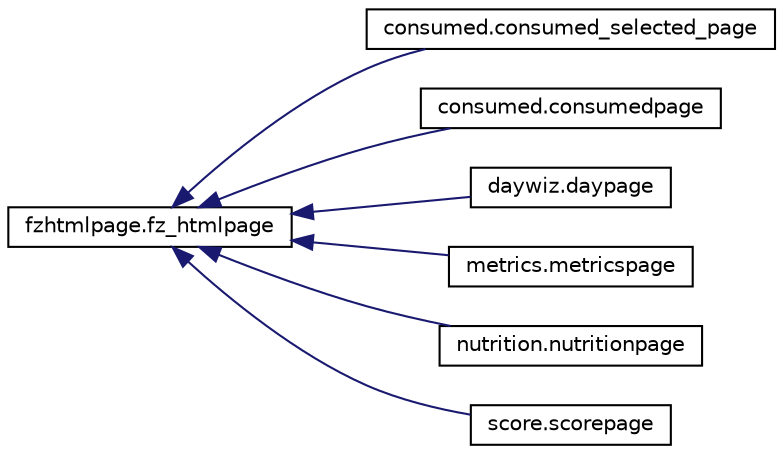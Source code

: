 digraph "Graphical Class Hierarchy"
{
 // LATEX_PDF_SIZE
  edge [fontname="Helvetica",fontsize="10",labelfontname="Helvetica",labelfontsize="10"];
  node [fontname="Helvetica",fontsize="10",shape=record];
  rankdir="LR";
  Node0 [label="fzhtmlpage.fz_htmlpage",height=0.2,width=0.4,color="black", fillcolor="white", style="filled",URL="$classfzhtmlpage_1_1fz__htmlpage.html",tooltip=" "];
  Node0 -> Node1 [dir="back",color="midnightblue",fontsize="10",style="solid",fontname="Helvetica"];
  Node1 [label="consumed.consumed_selected_page",height=0.2,width=0.4,color="black", fillcolor="white", style="filled",URL="$classconsumed_1_1consumed__selected__page.html",tooltip=" "];
  Node0 -> Node2 [dir="back",color="midnightblue",fontsize="10",style="solid",fontname="Helvetica"];
  Node2 [label="consumed.consumedpage",height=0.2,width=0.4,color="black", fillcolor="white", style="filled",URL="$classconsumed_1_1consumedpage.html",tooltip=" "];
  Node0 -> Node3 [dir="back",color="midnightblue",fontsize="10",style="solid",fontname="Helvetica"];
  Node3 [label="daywiz.daypage",height=0.2,width=0.4,color="black", fillcolor="white", style="filled",URL="$classdaywiz_1_1daypage.html",tooltip=" "];
  Node0 -> Node4 [dir="back",color="midnightblue",fontsize="10",style="solid",fontname="Helvetica"];
  Node4 [label="metrics.metricspage",height=0.2,width=0.4,color="black", fillcolor="white", style="filled",URL="$classmetrics_1_1metricspage.html",tooltip=" "];
  Node0 -> Node5 [dir="back",color="midnightblue",fontsize="10",style="solid",fontname="Helvetica"];
  Node5 [label="nutrition.nutritionpage",height=0.2,width=0.4,color="black", fillcolor="white", style="filled",URL="$classnutrition_1_1nutritionpage.html",tooltip=" "];
  Node0 -> Node6 [dir="back",color="midnightblue",fontsize="10",style="solid",fontname="Helvetica"];
  Node6 [label="score.scorepage",height=0.2,width=0.4,color="black", fillcolor="white", style="filled",URL="$classscore_1_1scorepage.html",tooltip=" "];
}
